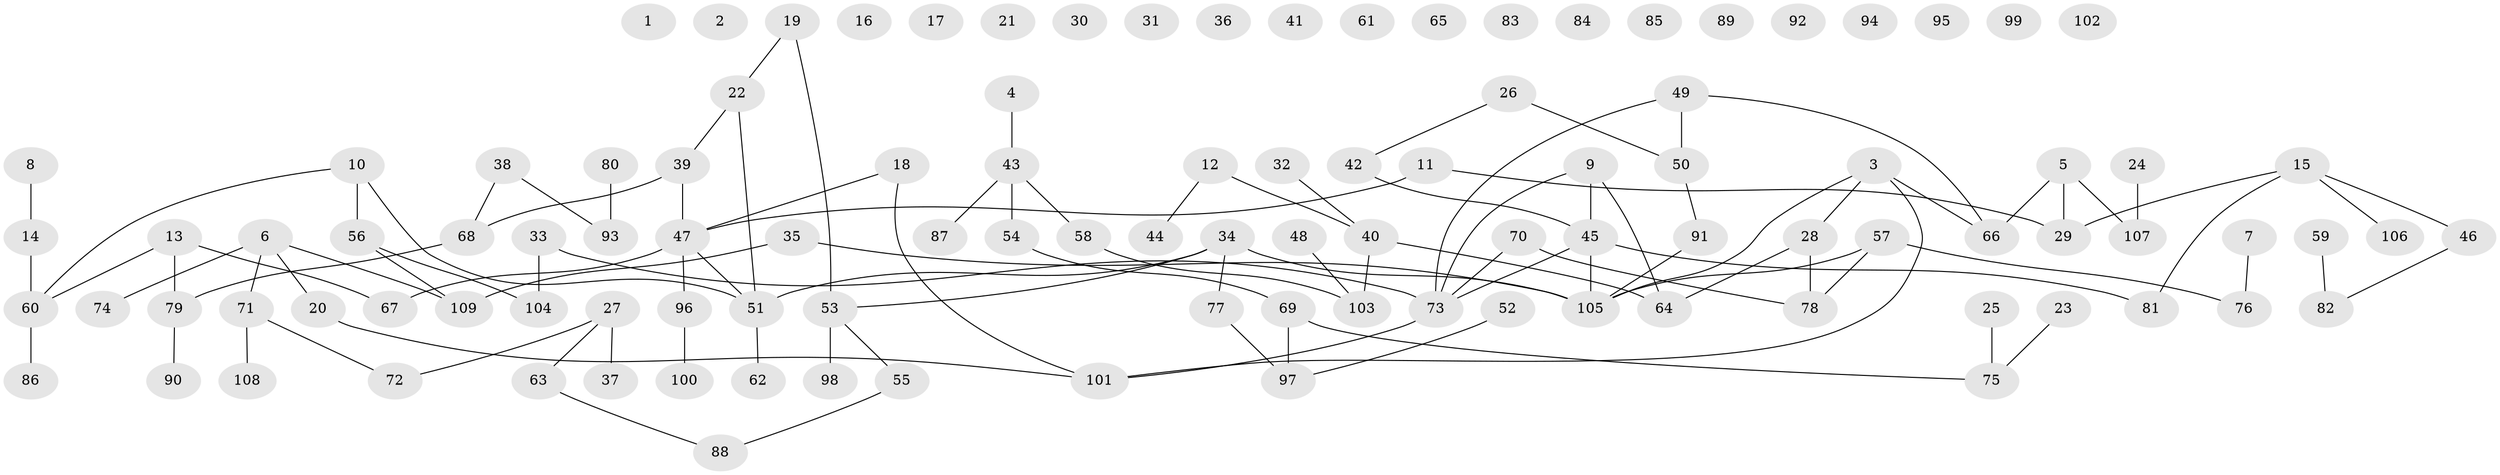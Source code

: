// Generated by graph-tools (version 1.1) at 2025/38/03/09/25 04:38:49]
// undirected, 109 vertices, 108 edges
graph export_dot {
graph [start="1"]
  node [color=gray90,style=filled];
  1;
  2;
  3;
  4;
  5;
  6;
  7;
  8;
  9;
  10;
  11;
  12;
  13;
  14;
  15;
  16;
  17;
  18;
  19;
  20;
  21;
  22;
  23;
  24;
  25;
  26;
  27;
  28;
  29;
  30;
  31;
  32;
  33;
  34;
  35;
  36;
  37;
  38;
  39;
  40;
  41;
  42;
  43;
  44;
  45;
  46;
  47;
  48;
  49;
  50;
  51;
  52;
  53;
  54;
  55;
  56;
  57;
  58;
  59;
  60;
  61;
  62;
  63;
  64;
  65;
  66;
  67;
  68;
  69;
  70;
  71;
  72;
  73;
  74;
  75;
  76;
  77;
  78;
  79;
  80;
  81;
  82;
  83;
  84;
  85;
  86;
  87;
  88;
  89;
  90;
  91;
  92;
  93;
  94;
  95;
  96;
  97;
  98;
  99;
  100;
  101;
  102;
  103;
  104;
  105;
  106;
  107;
  108;
  109;
  3 -- 28;
  3 -- 66;
  3 -- 101;
  3 -- 105;
  4 -- 43;
  5 -- 29;
  5 -- 66;
  5 -- 107;
  6 -- 20;
  6 -- 71;
  6 -- 74;
  6 -- 109;
  7 -- 76;
  8 -- 14;
  9 -- 45;
  9 -- 64;
  9 -- 73;
  10 -- 51;
  10 -- 56;
  10 -- 60;
  11 -- 29;
  11 -- 47;
  12 -- 40;
  12 -- 44;
  13 -- 60;
  13 -- 67;
  13 -- 79;
  14 -- 60;
  15 -- 29;
  15 -- 46;
  15 -- 81;
  15 -- 106;
  18 -- 47;
  18 -- 101;
  19 -- 22;
  19 -- 53;
  20 -- 101;
  22 -- 39;
  22 -- 51;
  23 -- 75;
  24 -- 107;
  25 -- 75;
  26 -- 42;
  26 -- 50;
  27 -- 37;
  27 -- 63;
  27 -- 72;
  28 -- 64;
  28 -- 78;
  32 -- 40;
  33 -- 73;
  33 -- 104;
  34 -- 51;
  34 -- 53;
  34 -- 77;
  34 -- 105;
  35 -- 105;
  35 -- 109;
  38 -- 68;
  38 -- 93;
  39 -- 47;
  39 -- 68;
  40 -- 64;
  40 -- 103;
  42 -- 45;
  43 -- 54;
  43 -- 58;
  43 -- 87;
  45 -- 73;
  45 -- 81;
  45 -- 105;
  46 -- 82;
  47 -- 51;
  47 -- 67;
  47 -- 96;
  48 -- 103;
  49 -- 50;
  49 -- 66;
  49 -- 73;
  50 -- 91;
  51 -- 62;
  52 -- 97;
  53 -- 55;
  53 -- 98;
  54 -- 69;
  55 -- 88;
  56 -- 104;
  56 -- 109;
  57 -- 76;
  57 -- 78;
  57 -- 105;
  58 -- 103;
  59 -- 82;
  60 -- 86;
  63 -- 88;
  68 -- 79;
  69 -- 75;
  69 -- 97;
  70 -- 73;
  70 -- 78;
  71 -- 72;
  71 -- 108;
  73 -- 101;
  77 -- 97;
  79 -- 90;
  80 -- 93;
  91 -- 105;
  96 -- 100;
}
